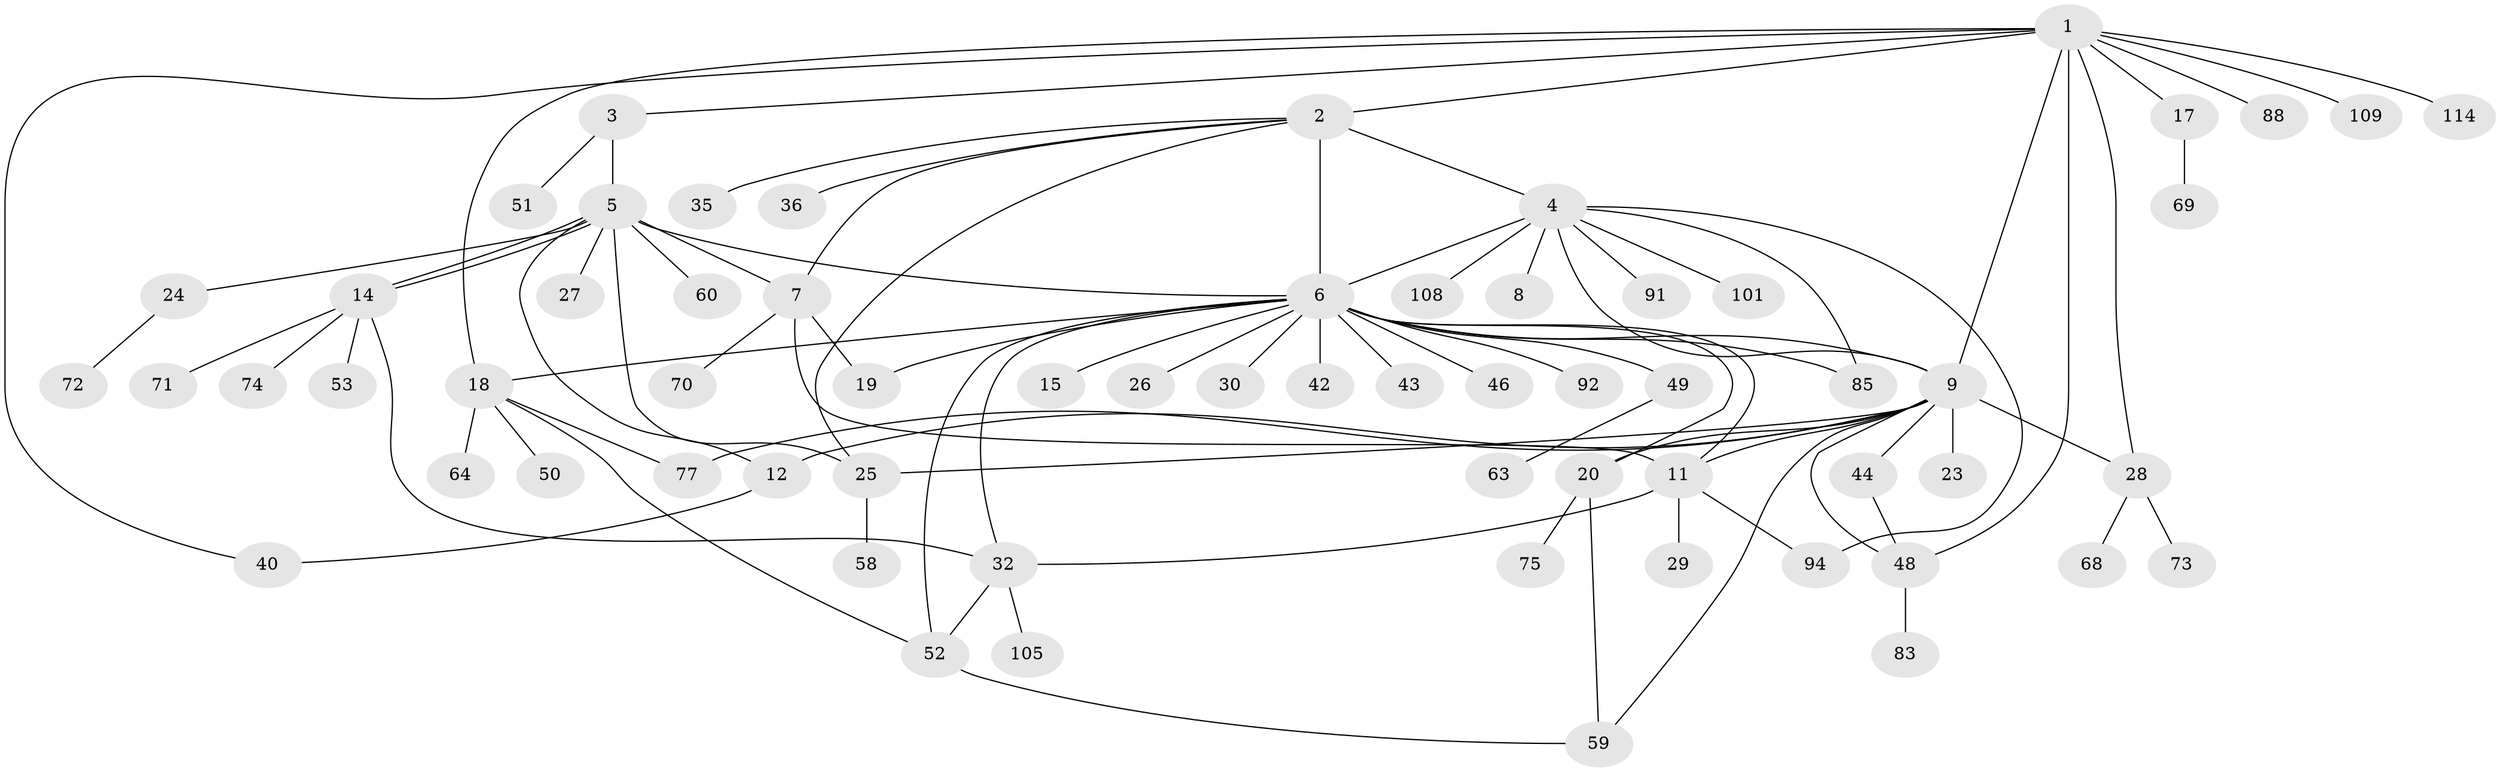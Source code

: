 // original degree distribution, {9: 0.007751937984496124, 10: 0.007751937984496124, 3: 0.10077519379844961, 7: 0.015503875968992248, 13: 0.015503875968992248, 20: 0.007751937984496124, 4: 0.046511627906976744, 1: 0.5271317829457365, 5: 0.031007751937984496, 6: 0.031007751937984496, 2: 0.20155038759689922, 8: 0.007751937984496124}
// Generated by graph-tools (version 1.1) at 2025/18/03/04/25 18:18:14]
// undirected, 64 vertices, 90 edges
graph export_dot {
graph [start="1"]
  node [color=gray90,style=filled];
  1 [super="+16+62"];
  2 [super="+111"];
  3;
  4 [super="+10+31+79"];
  5 [super="+45+97+119"];
  6 [super="+57+21"];
  7 [super="+47"];
  8;
  9;
  11 [super="+82+99+66"];
  12 [super="+13"];
  14;
  15 [super="+112"];
  17;
  18 [super="+22"];
  19;
  20 [super="+33"];
  23;
  24;
  25 [super="+126"];
  26;
  27;
  28 [super="+54+34+38"];
  29 [super="+116"];
  30;
  32 [super="+80+84+37"];
  35;
  36;
  40 [super="+41"];
  42;
  43;
  44 [super="+87+113+121+117+86+67"];
  46;
  48 [super="+56"];
  49 [super="+95"];
  50;
  51;
  52 [super="+93+106"];
  53 [super="+76"];
  58;
  59 [super="+107"];
  60;
  63;
  64;
  68 [super="+89"];
  69;
  70;
  71;
  72 [super="+81"];
  73;
  74 [super="+103"];
  75 [super="+120"];
  77 [super="+78"];
  83 [super="+124"];
  85 [super="+118"];
  88;
  91;
  92;
  94 [super="+100"];
  101;
  105;
  108;
  109;
  114;
  1 -- 2;
  1 -- 3;
  1 -- 9;
  1 -- 17;
  1 -- 88;
  1 -- 109;
  1 -- 114;
  1 -- 40;
  1 -- 18;
  1 -- 28;
  1 -- 48;
  2 -- 4 [weight=2];
  2 -- 6 [weight=2];
  2 -- 35;
  2 -- 36;
  2 -- 25;
  2 -- 7;
  3 -- 5;
  3 -- 51;
  4 -- 8;
  4 -- 91;
  4 -- 108;
  4 -- 101;
  4 -- 85;
  4 -- 94;
  4 -- 9;
  4 -- 6;
  5 -- 6;
  5 -- 7;
  5 -- 12;
  5 -- 14;
  5 -- 14;
  5 -- 24;
  5 -- 25;
  5 -- 27;
  5 -- 60;
  6 -- 9;
  6 -- 11;
  6 -- 15;
  6 -- 19;
  6 -- 26;
  6 -- 32;
  6 -- 42;
  6 -- 43;
  6 -- 46;
  6 -- 49;
  6 -- 85;
  6 -- 92;
  6 -- 52;
  6 -- 18;
  6 -- 20;
  6 -- 30;
  7 -- 19;
  7 -- 70;
  7 -- 11;
  9 -- 12;
  9 -- 20;
  9 -- 23;
  9 -- 28;
  9 -- 44;
  9 -- 48;
  9 -- 59;
  9 -- 77;
  9 -- 11;
  9 -- 25;
  11 -- 29;
  11 -- 32;
  11 -- 94;
  12 -- 40;
  14 -- 53;
  14 -- 71;
  14 -- 74;
  14 -- 32;
  17 -- 69;
  18 -- 64;
  18 -- 50;
  18 -- 52;
  18 -- 77;
  20 -- 59;
  20 -- 75;
  24 -- 72;
  25 -- 58;
  28 -- 73;
  28 -- 68;
  32 -- 105;
  32 -- 52;
  44 -- 48;
  48 -- 83;
  49 -- 63;
  52 -- 59;
}
